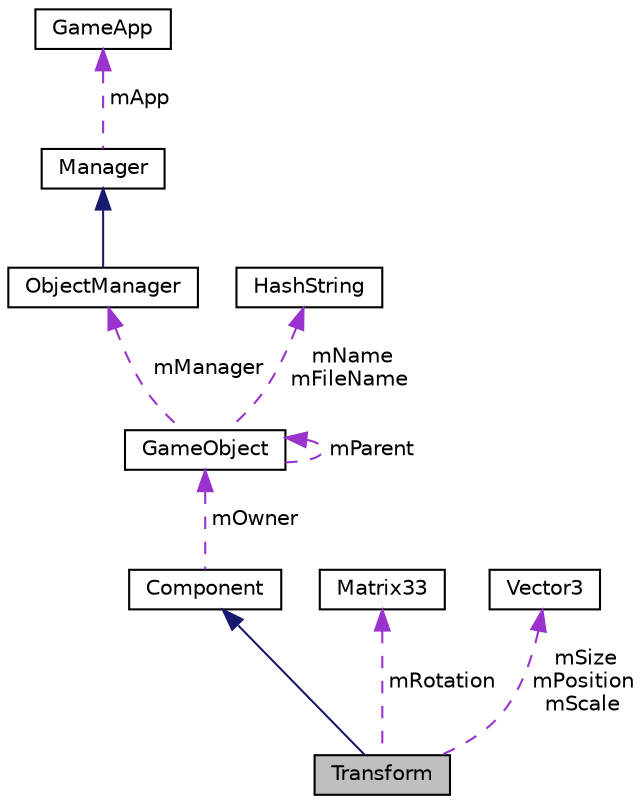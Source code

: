 digraph "Transform"
{
  edge [fontname="Helvetica",fontsize="10",labelfontname="Helvetica",labelfontsize="10"];
  node [fontname="Helvetica",fontsize="10",shape=record];
  Node1 [label="Transform",height=0.2,width=0.4,color="black", fillcolor="grey75", style="filled", fontcolor="black"];
  Node2 -> Node1 [dir="back",color="midnightblue",fontsize="10",style="solid"];
  Node2 [label="Component",height=0.2,width=0.4,color="black", fillcolor="white", style="filled",URL="$classComponent.html"];
  Node3 -> Node2 [dir="back",color="darkorchid3",fontsize="10",style="dashed",label=" mOwner" ];
  Node3 [label="GameObject",height=0.2,width=0.4,color="black", fillcolor="white", style="filled",URL="$classGameObject.html"];
  Node3 -> Node3 [dir="back",color="darkorchid3",fontsize="10",style="dashed",label=" mParent" ];
  Node4 -> Node3 [dir="back",color="darkorchid3",fontsize="10",style="dashed",label=" mManager" ];
  Node4 [label="ObjectManager",height=0.2,width=0.4,color="black", fillcolor="white", style="filled",URL="$classObjectManager.html"];
  Node5 -> Node4 [dir="back",color="midnightblue",fontsize="10",style="solid"];
  Node5 [label="Manager",height=0.2,width=0.4,color="black", fillcolor="white", style="filled",URL="$classManager.html"];
  Node6 -> Node5 [dir="back",color="darkorchid3",fontsize="10",style="dashed",label=" mApp" ];
  Node6 [label="GameApp",height=0.2,width=0.4,color="black", fillcolor="white", style="filled",URL="$classGameApp.html"];
  Node7 -> Node3 [dir="back",color="darkorchid3",fontsize="10",style="dashed",label=" mName\nmFileName" ];
  Node7 [label="HashString",height=0.2,width=0.4,color="black", fillcolor="white", style="filled",URL="$classHashString.html"];
  Node8 -> Node1 [dir="back",color="darkorchid3",fontsize="10",style="dashed",label=" mRotation" ];
  Node8 [label="Matrix33",height=0.2,width=0.4,color="black", fillcolor="white", style="filled",URL="$structMatrix33.html"];
  Node9 -> Node1 [dir="back",color="darkorchid3",fontsize="10",style="dashed",label=" mSize\nmPosition\nmScale" ];
  Node9 [label="Vector3",height=0.2,width=0.4,color="black", fillcolor="white", style="filled",URL="$structVector3.html"];
}
